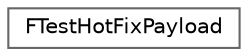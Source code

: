 digraph "Graphical Class Hierarchy"
{
 // INTERACTIVE_SVG=YES
 // LATEX_PDF_SIZE
  bgcolor="transparent";
  edge [fontname=Helvetica,fontsize=10,labelfontname=Helvetica,labelfontsize=10];
  node [fontname=Helvetica,fontsize=10,shape=box,height=0.2,width=0.4];
  rankdir="LR";
  Node0 [id="Node000000",label="FTestHotFixPayload",height=0.2,width=0.4,color="grey40", fillcolor="white", style="filled",URL="$dd/d4e/structFTestHotFixPayload.html",tooltip=" "];
}
